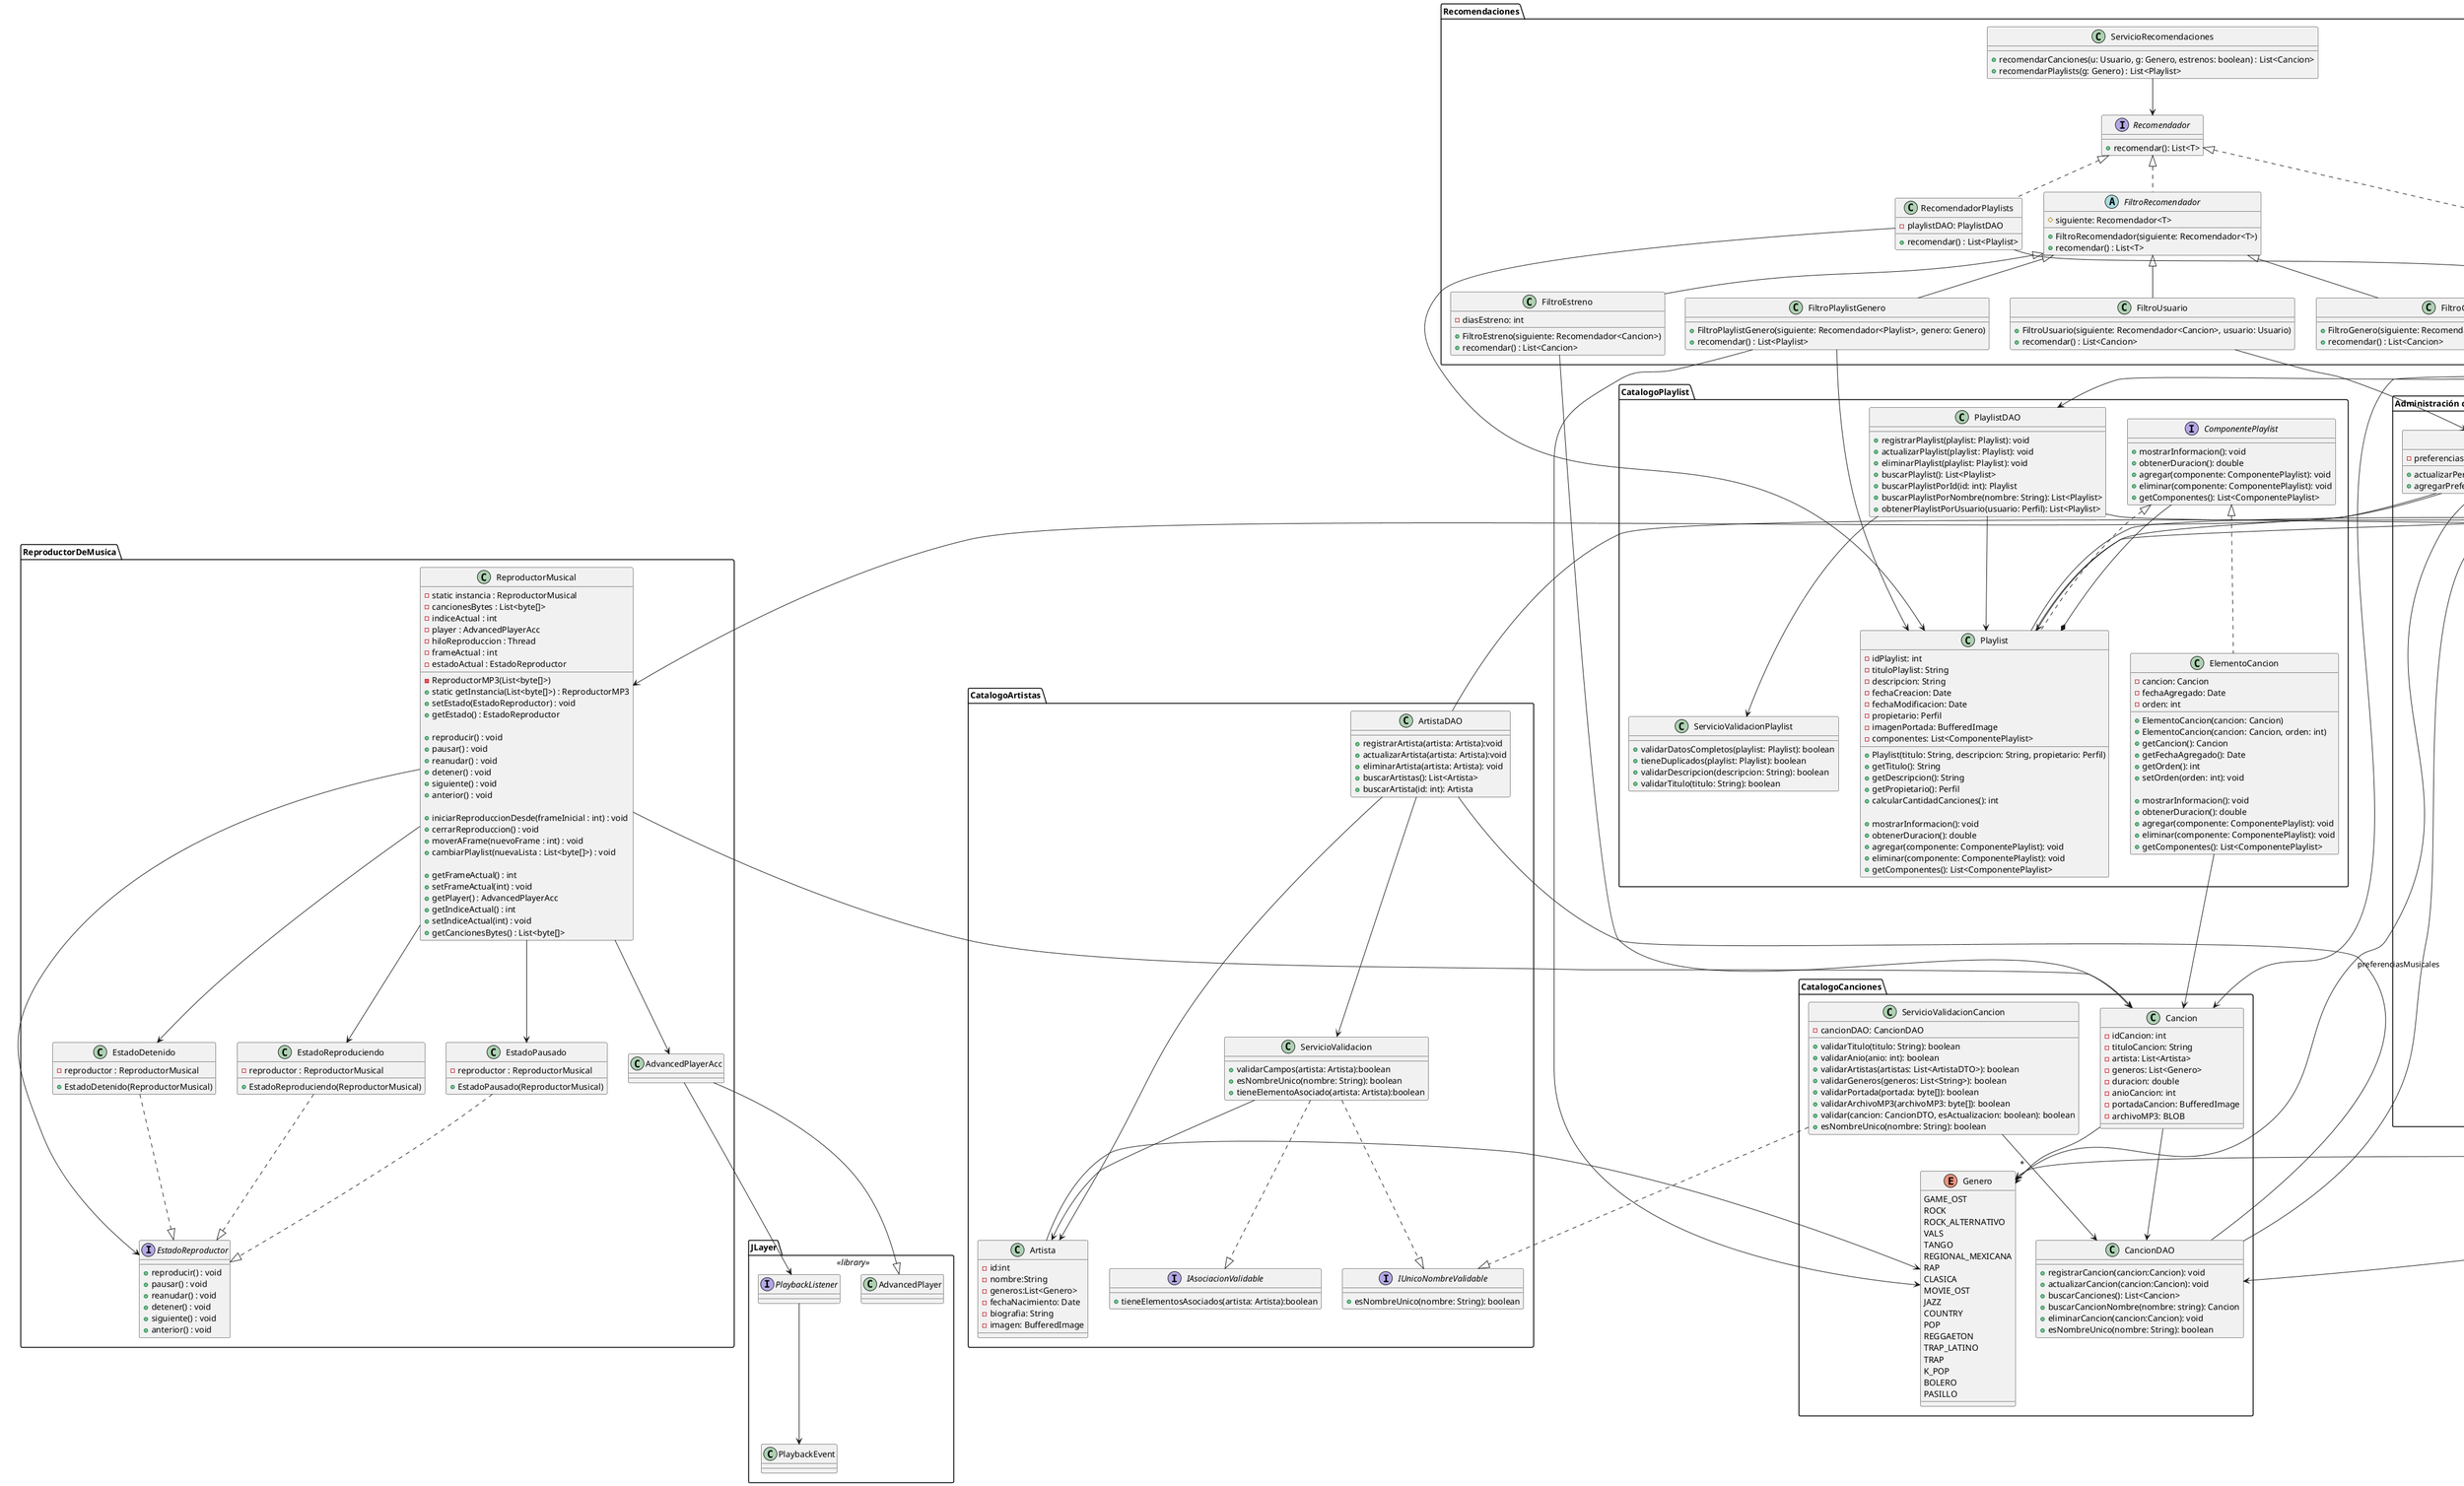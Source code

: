@startuml
package "CatalogoCanciones"{
    class Cancion {
        -idCancion: int
        -tituloCancion: String
        -artista: List<Artista>
        -generos: List<Genero>
        -duracion: double
        -anioCancion: int
        -portadaCancion: BufferedImage
        -archivoMP3: BLOB
    }
    class CancionDAO {
        +registrarCancion(cancion:Cancion): void
        +actualizarCancion(cancion:Cancion): void
        +buscarCanciones(): List<Cancion>
        +buscarCancionNombre(nombre: string): Cancion
        +eliminarCancion(cancion:Cancion): void
        +esNombreUnico(nombre: String): boolean
    }
    enum Genero {
        GAME_OST
        ROCK
        ROCK_ALTERNATIVO
        VALS
        TANGO
        REGIONAL_MEXICANA
        RAP
        CLASICA
        MOVIE_OST
        JAZZ
        COUNTRY
        POP
        REGGAETON
        TRAP_LATINO
        TRAP
        K_POP
        BOLERO
        PASILLO
    }
class ServicioValidacionCancion {
    - cancionDAO: CancionDAO

    +validarTitulo(titulo: String): boolean
    +validarAnio(anio: int): boolean
    +validarArtistas(artistas: List<ArtistaDTO>): boolean
    +validarGeneros(generos: List<String>): boolean
    +validarPortada(portada: byte[]): boolean
    +validarArchivoMP3(archivoMP3: byte[]): boolean
    +validar(cancion: CancionDTO, esActualizacion: boolean): boolean
    +esNombreUnico(nombre: String): boolean
}
Cancion --> CancionDAO
Cancion --> Genero
ServicioValidacionCancion --> CancionDAO
}

package "CatalogoArtistas" {
    class ArtistaDAO {
        +registrarArtista(artista: Artista):void
        +actualizarArtista(artista: Artista):void
        +eliminarArtista(artista: Artista): void
        +buscarArtistas(): List<Artista>
        +buscarArtista(id: int): Artista
    }
    class "ServicioValidacion"{
        +validarCampos(artista: Artista):boolean
        +esNombreUnico(nombre: String): boolean
        +tieneElementoAsociado(artista: Artista):boolean
    }
    class "Artista"{
        -id:int
        -nombre:String
        -generos:List<Genero>
        -fechaNacimiento: Date
        -biografia: String
        -imagen: BufferedImage
    }

    interface IUnicoNombreValidable{
       +esNombreUnico(nombre: String): boolean
    }
    interface IAsociacionValidable{
       +tieneElementosAsociados(artista: Artista):boolean
    }
ArtistaDAO --> Artista
ArtistaDAO --> ServicioValidacion
ServicioValidacion --> Artista
ServicioValidacion ..|> IUnicoNombreValidable
ServicioValidacion ..|> IAsociacionValidable
Artista --> Genero
}
package "Administración de usuarios" {
  class Perfil {
    - nombre: String
    - apellido: String
    - correo: String
    - contrasenia: String
    - estadoCuenta: String
    - fechaRegistro: Date
    - foto: String
  }

  class Usuario {
    - preferenciasMusicales: List<Genero>
    + actualizarPerfil(nombre, apellido, foto): void
    + agregarPreferenciasMusicales(generos: List<Genero>): void
  }

  class Administrador {
    + consultarUsuarios(): List<Perfil>
    + activarCuenta(usuario: Perfil): void
    + desactivarCuenta(usuario: Perfil): void
    + cambiarTipoUsuario(usuario: Perfil, tipoUsuario: TipoUsuario): void
    + eliminarCuenta(usuario: Perfil): void
  }

  class ServicioPerfil {
    - perfilDTO: PerfilDTO
    - {static} encoder: PasswordEncoder
    + registrarUsuario(nombre, apellido, correo, contrasenia, foto): void
    + autenticar(email, password): Perfil
  }
  Enum TipoUsuario {
  ADMINISTRADOR
  USUARIO
  }
  class Sesion {
    - usuarioActual: Perfil
    - {static} sesion: Sesion
    + {static} getSesion(): Sesion
    + iniciarSesio(usarioLogueado: Perfil): void
    + cerrarSesion(): void
    + obtenerUsuarioActual(): Perfil
  }

  ServicioPerfil .> Perfil
  Usuario --|> Perfil
  Administrador --|> Perfil
  Perfil --> "1" TipoUsuario: tipoUsuario
  Perfil <-- Sesion

}


package "ReproductorDeMusica" {

    class ReproductorMusical {
        - static instancia : ReproductorMusical
        - cancionesBytes : List<byte[]>
        - indiceActual : int
        - player : AdvancedPlayerAcc
        - hiloReproduccion : Thread
        - frameActual : int
        - estadoActual : EstadoReproductor

        - ReproductorMP3(List<byte[]>)
        + static getInstancia(List<byte[]>) : ReproductorMP3
        + setEstado(EstadoReproductor) : void
        + getEstado() : EstadoReproductor

        + reproducir() : void
        + pausar() : void
        + reanudar() : void
        + detener() : void
        + siguiente() : void
        + anterior() : void

        + iniciarReproduccionDesde(frameInicial : int) : void
        + cerrarReproduccion() : void
        + moverAFrame(nuevoFrame : int) : void
        + cambiarPlaylist(nuevaLista : List<byte[]>) : void

        + getFrameActual() : int
        + setFrameActual(int) : void
        + getPlayer() : AdvancedPlayerAcc
        + getIndiceActual() : int
        + setIndiceActual(int) : void
        + getCancionesBytes() : List<byte[]>
    }

    interface EstadoReproductor {
        + reproducir() : void
        + pausar() : void
        + reanudar() : void
        + detener() : void
        + siguiente() : void
        + anterior() : void
    }

    class EstadoDetenido {
        - reproductor : ReproductorMusical
        + EstadoDetenido(ReproductorMusical)
    }

    class EstadoReproduciendo {
        - reproductor : ReproductorMusical
        + EstadoReproduciendo(ReproductorMusical)
    }

    class EstadoPausado {
        - reproductor : ReproductorMusical
        + EstadoPausado(ReproductorMusical)
    }

    class AdvancedPlayerAcc

    EstadoDetenido ..|> EstadoReproductor
    EstadoReproduciendo ..|> EstadoReproductor
    EstadoPausado ..|> EstadoReproductor

    ReproductorMusical --> EstadoReproductor
    ReproductorMusical --> EstadoDetenido
    ReproductorMusical --> EstadoReproduciendo
    ReproductorMusical --> EstadoPausado
    ReproductorMusical --> AdvancedPlayerAcc
}

folder "JLayer" <<library>> {
    class AdvancedPlayer
    interface PlaybackListener
    class PlaybackEvent
}

AdvancedPlayerAcc --|> AdvancedPlayer
AdvancedPlayerAcc --> PlaybackListener
PlaybackListener --> PlaybackEvent



package "Recomendaciones" {
  interface Recomendador {
    + recomendar(): List<T>
  }

  class RecomendadorCanciones {
    - cancionDAO: CancionDAO
    + recomendar() : List<Cancion>
  }
    
  class RecomendadorPlaylists {
    - playlistDAO: PlaylistDAO
    + recomendar() : List<Playlist>
  }

  abstract class FiltroRecomendador {
    # siguiente: Recomendador<T>
    + FiltroRecomendador(siguiente: Recomendador<T>)
    + recomendar() : List<T>
  }

  class FiltroGenero  {
    + FiltroGenero(siguiente: Recomendador<Cancion>, genero: Genero)
    + recomendar() : List<Cancion>
  }

  class FiltroUsuario  {
    + FiltroUsuario(siguiente: Recomendador<Cancion>, usuario: Usuario)
    + recomendar() : List<Cancion>
  }

  class FiltroEstreno  {
    - diasEstreno: int
    + FiltroEstreno(siguiente: Recomendador<Cancion>)
    + recomendar() : List<Cancion>
  }

  class FiltroPlaylistGenero {
    + FiltroPlaylistGenero(siguiente: Recomendador<Playlist>, genero: Genero)
    + recomendar() : List<Playlist>
  }

  class ServicioRecomendaciones {
    + recomendarCanciones(u: Usuario, g: Genero, estrenos: boolean) : List<Cancion>
    + recomendarPlaylists(g: Genero) : List<Playlist>
  }

    Recomendador <|.. RecomendadorCanciones
    Recomendador <|.. FiltroRecomendador
    Recomendador <|.. RecomendadorPlaylists
    FiltroRecomendador <|-- FiltroGenero
    FiltroRecomendador <|-- FiltroUsuario
    FiltroRecomendador <|-- FiltroEstreno
    FiltroRecomendador <|-- FiltroPlaylistGenero
    ServicioRecomendaciones --> Recomendador
}

package "CatalogoPlaylist" {

    interface "ComponentePlaylist" {
        +mostrarInformacion(): void
        +obtenerDuracion(): double
        +agregar(componente: ComponentePlaylist): void
        +eliminar(componente: ComponentePlaylist): void
        +getComponentes(): List<ComponentePlaylist>
    }

    class "Playlist" implements "ComponentePlaylist" {
        -idPlaylist: int
        -tituloPlaylist: String
        -descripcion: String
        -fechaCreacion: Date
        -fechaModificacion: Date
        -propietario: Perfil
        -imagenPortada: BufferedImage
        -componentes: List<ComponentePlaylist>

        +Playlist(titulo: String, descripcion: String, propietario: Perfil)
        +getTitulo(): String
        +getDescripcion(): String
        +getPropietario(): Perfil
        +calcularCantidadCanciones(): int

        +mostrarInformacion(): void
        +obtenerDuracion(): double
        +agregar(componente: ComponentePlaylist): void
        +eliminar(componente: ComponentePlaylist): void
        +getComponentes(): List<ComponentePlaylist>
    }

    class "ElementoCancion" implements "ComponentePlaylist" {
        -cancion: Cancion
        -fechaAgregado: Date
        -orden: int

        +ElementoCancion(cancion: Cancion)
        +ElementoCancion(cancion: Cancion, orden: int)
        +getCancion(): Cancion
        +getFechaAgregado(): Date
        +getOrden(): int
        +setOrden(orden: int): void

        +mostrarInformacion(): void
        +obtenerDuracion(): double
        +agregar(componente: ComponentePlaylist): void
        +eliminar(componente: ComponentePlaylist): void
        +getComponentes(): List<ComponentePlaylist>
    }

    class "PlaylistDAO" {
        +registrarPlaylist(playlist: Playlist): void
        +actualizarPlaylist(playlist: Playlist): void
        +eliminarPlaylist(playlist: Playlist): void
        +buscarPlaylist(): List<Playlist>
        +buscarPlaylistPorId(id: int): Playlist
        +buscarPlaylistPorNombre(nombre: String): List<Playlist>
        +obtenerPlaylistPorUsuario(usuario: Perfil): List<Playlist>
    }

    class "ServicioValidacionPlaylist" {
        +validarDatosCompletos(playlist: Playlist): boolean
        +tieneDuplicados(playlist: Playlist): boolean
        +validarDescripcion(descripcion: String): boolean
        +validarTitulo(titulo: String): boolean
    }

    PlaylistDAO --> ServicioValidacionPlaylist
    PlaylistDAO --> Playlist
    Playlist *-- ComponentePlaylist
}

ElementoCancion --> Cancion
Playlist --> Perfil
PlaylistDAO --> Perfil
ReproductorMusical --> Cancion
Usuario --> ReproductorMusical
ServicioValidacionCancion ..|> IUnicoNombreValidable
CancionDAO -- ArtistaDAO
Administrador -- CancionDAO
Administrador -- ArtistaDAO
Administrador --- Playlist
Usuario --> Playlist
Usuario --> "*" Genero : preferenciasMusicales
FiltroUsuario --> Usuario
FiltroGenero  --> Genero
FiltroEstreno --> Cancion
FiltroPlaylistGenero --> Playlist
FiltroPlaylistGenero --> Genero
RecomendadorCanciones --> Cancion
RecomendadorCanciones --> CancionDAO
RecomendadorPlaylists --> Playlist
RecomendadorPlaylists --> PlaylistDAO
@enduml


